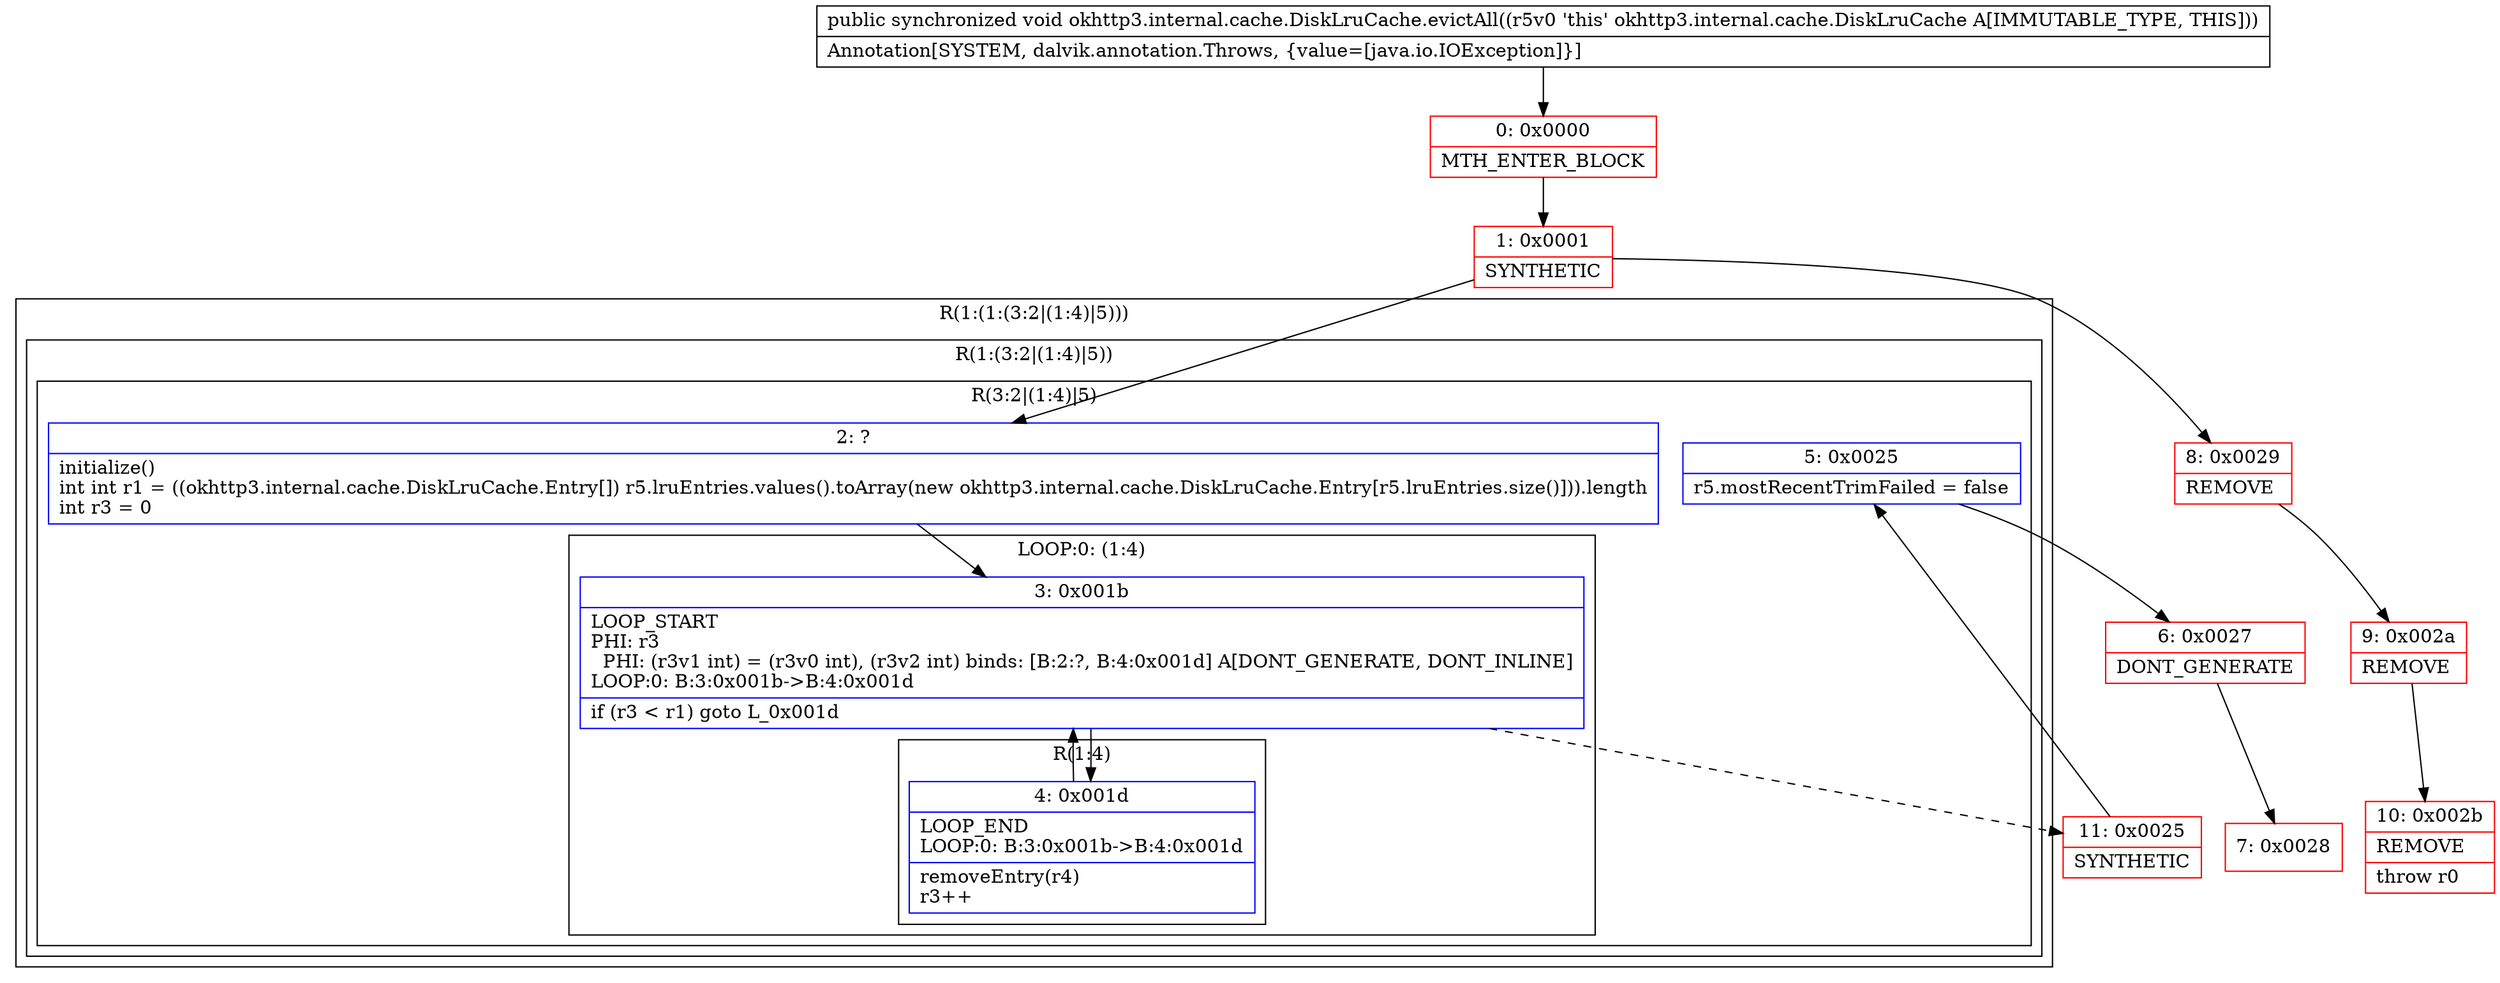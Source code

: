 digraph "CFG forokhttp3.internal.cache.DiskLruCache.evictAll()V" {
subgraph cluster_Region_1935346263 {
label = "R(1:(1:(3:2|(1:4)|5)))";
node [shape=record,color=blue];
subgraph cluster_Region_1759855674 {
label = "R(1:(3:2|(1:4)|5))";
node [shape=record,color=blue];
subgraph cluster_Region_741438652 {
label = "R(3:2|(1:4)|5)";
node [shape=record,color=blue];
Node_2 [shape=record,label="{2\:\ ?|initialize()\lint int r1 = ((okhttp3.internal.cache.DiskLruCache.Entry[]) r5.lruEntries.values().toArray(new okhttp3.internal.cache.DiskLruCache.Entry[r5.lruEntries.size()])).length\lint r3 = 0\l}"];
subgraph cluster_LoopRegion_860129546 {
label = "LOOP:0: (1:4)";
node [shape=record,color=blue];
Node_3 [shape=record,label="{3\:\ 0x001b|LOOP_START\lPHI: r3 \l  PHI: (r3v1 int) = (r3v0 int), (r3v2 int) binds: [B:2:?, B:4:0x001d] A[DONT_GENERATE, DONT_INLINE]\lLOOP:0: B:3:0x001b\-\>B:4:0x001d\l|if (r3 \< r1) goto L_0x001d\l}"];
subgraph cluster_Region_1603756519 {
label = "R(1:4)";
node [shape=record,color=blue];
Node_4 [shape=record,label="{4\:\ 0x001d|LOOP_END\lLOOP:0: B:3:0x001b\-\>B:4:0x001d\l|removeEntry(r4)\lr3++\l}"];
}
}
Node_5 [shape=record,label="{5\:\ 0x0025|r5.mostRecentTrimFailed = false\l}"];
}
}
}
Node_0 [shape=record,color=red,label="{0\:\ 0x0000|MTH_ENTER_BLOCK\l}"];
Node_1 [shape=record,color=red,label="{1\:\ 0x0001|SYNTHETIC\l}"];
Node_6 [shape=record,color=red,label="{6\:\ 0x0027|DONT_GENERATE\l}"];
Node_7 [shape=record,color=red,label="{7\:\ 0x0028}"];
Node_8 [shape=record,color=red,label="{8\:\ 0x0029|REMOVE\l}"];
Node_9 [shape=record,color=red,label="{9\:\ 0x002a|REMOVE\l}"];
Node_10 [shape=record,color=red,label="{10\:\ 0x002b|REMOVE\l|throw r0\l}"];
Node_11 [shape=record,color=red,label="{11\:\ 0x0025|SYNTHETIC\l}"];
MethodNode[shape=record,label="{public synchronized void okhttp3.internal.cache.DiskLruCache.evictAll((r5v0 'this' okhttp3.internal.cache.DiskLruCache A[IMMUTABLE_TYPE, THIS]))  | Annotation[SYSTEM, dalvik.annotation.Throws, \{value=[java.io.IOException]\}]\l}"];
MethodNode -> Node_0;
Node_2 -> Node_3;
Node_3 -> Node_4;
Node_3 -> Node_11[style=dashed];
Node_4 -> Node_3;
Node_5 -> Node_6;
Node_0 -> Node_1;
Node_1 -> Node_2;
Node_1 -> Node_8;
Node_6 -> Node_7;
Node_8 -> Node_9;
Node_9 -> Node_10;
Node_11 -> Node_5;
}

